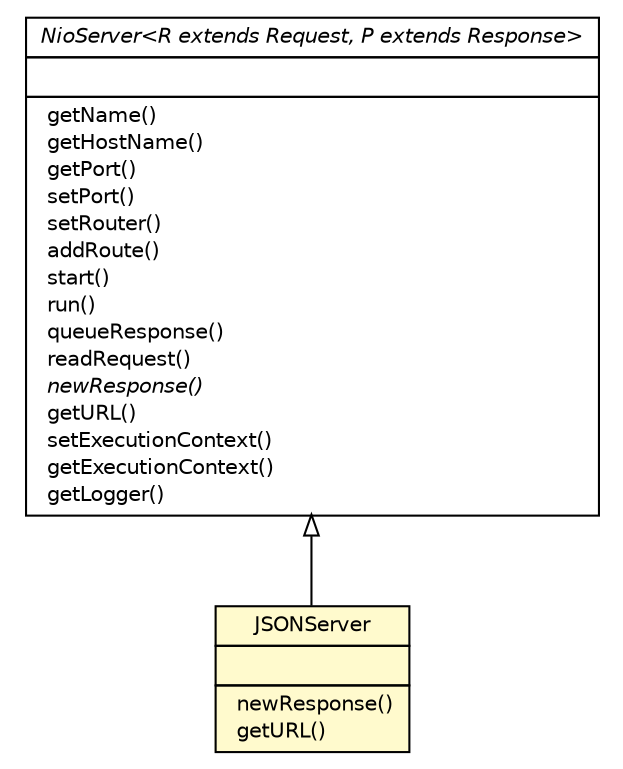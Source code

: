 #!/usr/local/bin/dot
#
# Class diagram 
# Generated by UMLGraph version R5_6-24-gf6e263 (http://www.umlgraph.org/)
#

digraph G {
	edge [fontname="Helvetica",fontsize=10,labelfontname="Helvetica",labelfontsize=10];
	node [fontname="Helvetica",fontsize=10,shape=plaintext];
	nodesep=0.25;
	ranksep=0.5;
	// babble.net.NioServer<R extends babble.net.Request, P extends babble.net.Response>
	c551 [label=<<table title="babble.net.NioServer" border="0" cellborder="1" cellspacing="0" cellpadding="2" port="p" href="../NioServer.html">
		<tr><td><table border="0" cellspacing="0" cellpadding="1">
<tr><td align="center" balign="center"><font face="Helvetica-Oblique"> NioServer&lt;R extends Request, P extends Response&gt; </font></td></tr>
		</table></td></tr>
		<tr><td><table border="0" cellspacing="0" cellpadding="1">
<tr><td align="left" balign="left">  </td></tr>
		</table></td></tr>
		<tr><td><table border="0" cellspacing="0" cellpadding="1">
<tr><td align="left" balign="left">  getName() </td></tr>
<tr><td align="left" balign="left">  getHostName() </td></tr>
<tr><td align="left" balign="left">  getPort() </td></tr>
<tr><td align="left" balign="left">  setPort() </td></tr>
<tr><td align="left" balign="left">  setRouter() </td></tr>
<tr><td align="left" balign="left">  addRoute() </td></tr>
<tr><td align="left" balign="left">  start() </td></tr>
<tr><td align="left" balign="left">  run() </td></tr>
<tr><td align="left" balign="left">  queueResponse() </td></tr>
<tr><td align="left" balign="left">  readRequest() </td></tr>
<tr><td align="left" balign="left"><font face="Helvetica-Oblique" point-size="10.0">  newResponse() </font></td></tr>
<tr><td align="left" balign="left">  getURL() </td></tr>
<tr><td align="left" balign="left">  setExecutionContext() </td></tr>
<tr><td align="left" balign="left">  getExecutionContext() </td></tr>
<tr><td align="left" balign="left">  getLogger() </td></tr>
		</table></td></tr>
		</table>>, URL="../NioServer.html", fontname="Helvetica", fontcolor="black", fontsize=10.0];
	// babble.net.json.JSONServer
	c562 [label=<<table title="babble.net.json.JSONServer" border="0" cellborder="1" cellspacing="0" cellpadding="2" port="p" bgcolor="lemonChiffon" href="./JSONServer.html">
		<tr><td><table border="0" cellspacing="0" cellpadding="1">
<tr><td align="center" balign="center"> JSONServer </td></tr>
		</table></td></tr>
		<tr><td><table border="0" cellspacing="0" cellpadding="1">
<tr><td align="left" balign="left">  </td></tr>
		</table></td></tr>
		<tr><td><table border="0" cellspacing="0" cellpadding="1">
<tr><td align="left" balign="left">  newResponse() </td></tr>
<tr><td align="left" balign="left">  getURL() </td></tr>
		</table></td></tr>
		</table>>, URL="./JSONServer.html", fontname="Helvetica", fontcolor="black", fontsize=10.0];
	//babble.net.json.JSONServer extends babble.net.NioServer<babble.net.json.JSONRequest, babble.net.json.JSONResponse>
	c551:p -> c562:p [dir=back,arrowtail=empty];
}

